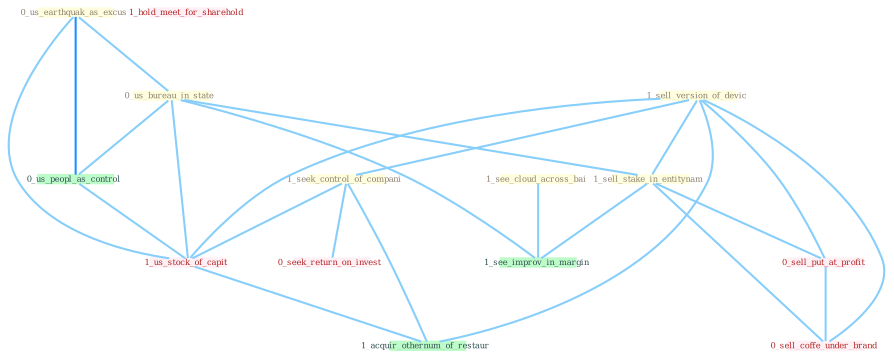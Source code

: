 Graph G{ 
    node
    [shape=polygon,style=filled,width=.5,height=.06,color="#BDFCC9",fixedsize=true,fontsize=4,
    fontcolor="#2f4f4f"];
    {node
    [color="#ffffe0", fontcolor="#8b7d6b"] "1_sell_version_of_devic " "0_us_earthquak_as_excus " "0_us_bureau_in_state " "1_seek_control_of_compani " "1_see_cloud_across_bai " "1_sell_stake_in_entitynam "}
{node [color="#fff0f5", fontcolor="#b22222"] "0_sell_put_at_profit " "0_seek_return_on_invest " "1_us_stock_of_capit " "0_sell_coffe_under_brand " "1_hold_meet_for_sharehold "}
edge [color="#B0E2FF"];

	"1_sell_version_of_devic " -- "1_seek_control_of_compani " [w="1", color="#87cefa" ];
	"1_sell_version_of_devic " -- "1_sell_stake_in_entitynam " [w="1", color="#87cefa" ];
	"1_sell_version_of_devic " -- "0_sell_put_at_profit " [w="1", color="#87cefa" ];
	"1_sell_version_of_devic " -- "1_us_stock_of_capit " [w="1", color="#87cefa" ];
	"1_sell_version_of_devic " -- "0_sell_coffe_under_brand " [w="1", color="#87cefa" ];
	"1_sell_version_of_devic " -- "1_acquir_othernum_of_restaur " [w="1", color="#87cefa" ];
	"0_us_earthquak_as_excus " -- "0_us_bureau_in_state " [w="1", color="#87cefa" ];
	"0_us_earthquak_as_excus " -- "0_us_peopl_as_control " [w="2", color="#1e90ff" , len=0.8];
	"0_us_earthquak_as_excus " -- "1_us_stock_of_capit " [w="1", color="#87cefa" ];
	"0_us_bureau_in_state " -- "1_sell_stake_in_entitynam " [w="1", color="#87cefa" ];
	"0_us_bureau_in_state " -- "0_us_peopl_as_control " [w="1", color="#87cefa" ];
	"0_us_bureau_in_state " -- "1_us_stock_of_capit " [w="1", color="#87cefa" ];
	"0_us_bureau_in_state " -- "1_see_improv_in_margin " [w="1", color="#87cefa" ];
	"1_seek_control_of_compani " -- "0_seek_return_on_invest " [w="1", color="#87cefa" ];
	"1_seek_control_of_compani " -- "1_us_stock_of_capit " [w="1", color="#87cefa" ];
	"1_seek_control_of_compani " -- "1_acquir_othernum_of_restaur " [w="1", color="#87cefa" ];
	"1_see_cloud_across_bai " -- "1_see_improv_in_margin " [w="1", color="#87cefa" ];
	"1_sell_stake_in_entitynam " -- "0_sell_put_at_profit " [w="1", color="#87cefa" ];
	"1_sell_stake_in_entitynam " -- "1_see_improv_in_margin " [w="1", color="#87cefa" ];
	"1_sell_stake_in_entitynam " -- "0_sell_coffe_under_brand " [w="1", color="#87cefa" ];
	"0_us_peopl_as_control " -- "1_us_stock_of_capit " [w="1", color="#87cefa" ];
	"0_sell_put_at_profit " -- "0_sell_coffe_under_brand " [w="1", color="#87cefa" ];
	"1_us_stock_of_capit " -- "1_acquir_othernum_of_restaur " [w="1", color="#87cefa" ];
}